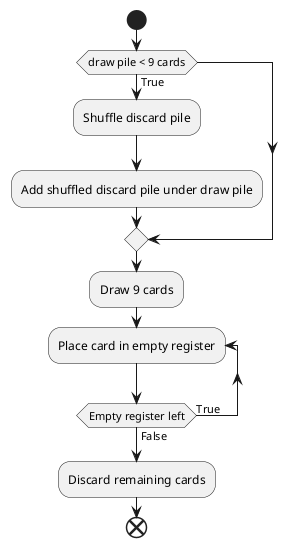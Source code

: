 @startuml programmingPhase
start
if (draw pile < 9 cards) then (True)
    :Shuffle discard pile;
    :Add shuffled discard pile under draw pile;
endif
:Draw 9 cards;
repeat :Place card in empty register;
repeat while (Empty register left) is (True) not (False)
:Discard remaining cards;
end
@enduml